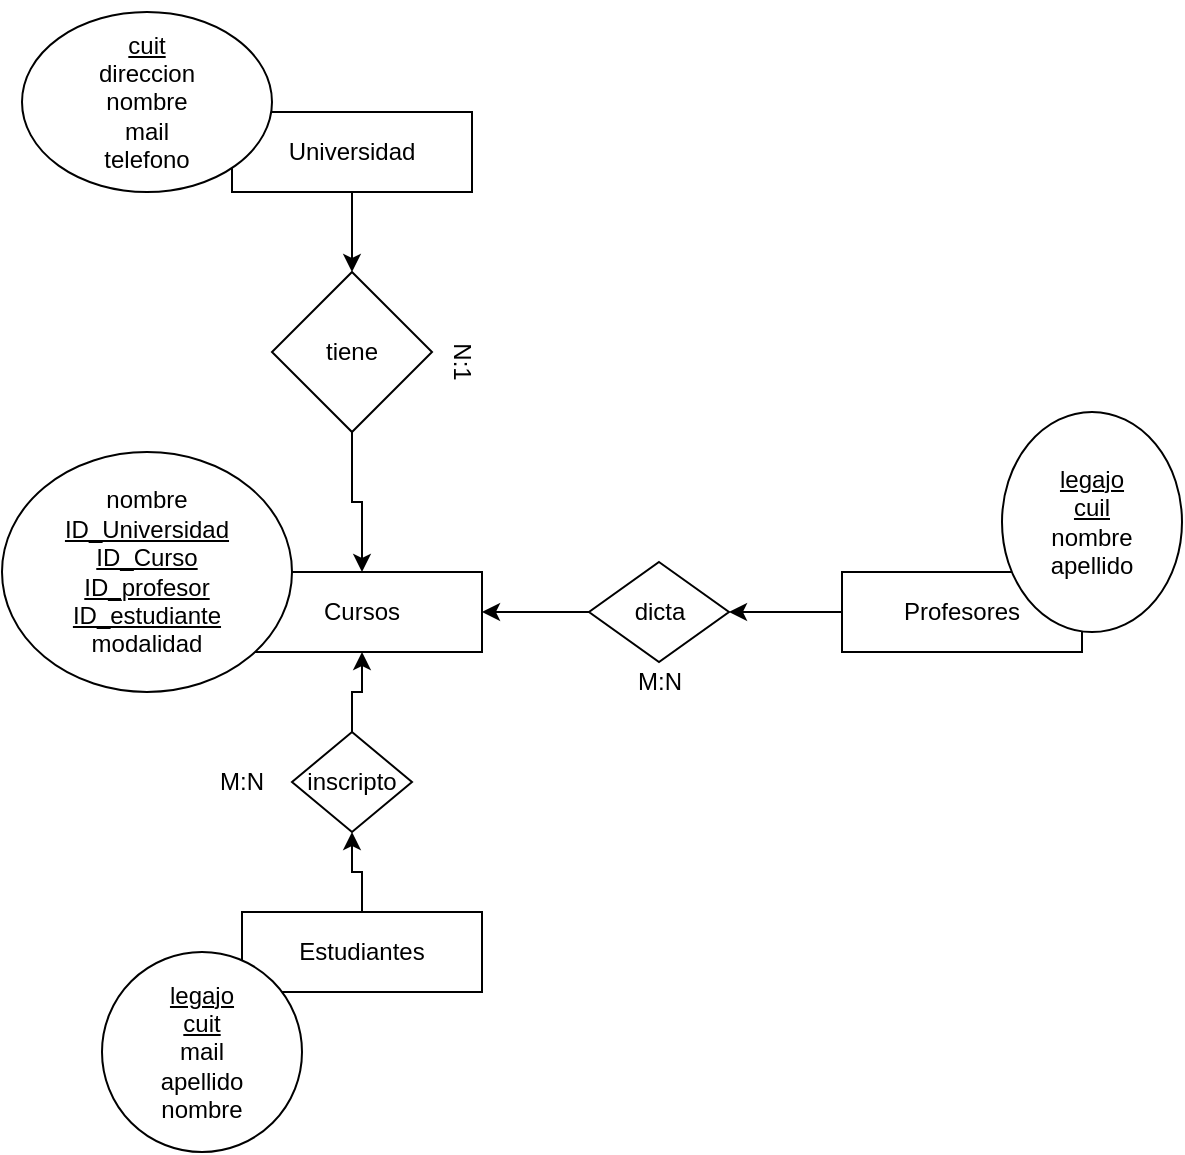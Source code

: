 <mxfile version="26.2.4">
  <diagram name="Página-1" id="sKH6sMLC2vhre8whqAAR">
    <mxGraphModel grid="1" page="1" gridSize="10" guides="1" tooltips="1" connect="1" arrows="1" fold="1" pageScale="1" pageWidth="827" pageHeight="1169" math="0" shadow="0">
      <root>
        <mxCell id="0" />
        <mxCell id="1" parent="0" />
        <mxCell id="pZkLpsjneT0NWEuFGB0b-1" value="Cursos" style="rounded=0;whiteSpace=wrap;html=1;" vertex="1" parent="1">
          <mxGeometry x="170" y="90" width="120" height="40" as="geometry" />
        </mxCell>
        <mxCell id="Iv_iMHRK4Hyj5yHGKD2t-23" value="" style="edgeStyle=orthogonalEdgeStyle;rounded=0;orthogonalLoop=1;jettySize=auto;html=1;" edge="1" parent="1" source="pZkLpsjneT0NWEuFGB0b-2" target="Iv_iMHRK4Hyj5yHGKD2t-18">
          <mxGeometry relative="1" as="geometry" />
        </mxCell>
        <mxCell id="pZkLpsjneT0NWEuFGB0b-2" value="Estudiantes" style="rounded=0;whiteSpace=wrap;html=1;" vertex="1" parent="1">
          <mxGeometry x="170" y="260" width="120" height="40" as="geometry" />
        </mxCell>
        <mxCell id="Iv_iMHRK4Hyj5yHGKD2t-21" value="" style="edgeStyle=orthogonalEdgeStyle;rounded=0;orthogonalLoop=1;jettySize=auto;html=1;" edge="1" parent="1" source="pZkLpsjneT0NWEuFGB0b-3" target="Iv_iMHRK4Hyj5yHGKD2t-11">
          <mxGeometry relative="1" as="geometry" />
        </mxCell>
        <mxCell id="pZkLpsjneT0NWEuFGB0b-3" value="Profesores" style="rounded=0;whiteSpace=wrap;html=1;" vertex="1" parent="1">
          <mxGeometry x="470" y="90" width="120" height="40" as="geometry" />
        </mxCell>
        <mxCell id="pZkLpsjneT0NWEuFGB0b-4" value="&lt;u&gt;legajo&lt;/u&gt;&lt;div&gt;&lt;u&gt;cuit&lt;/u&gt;&lt;/div&gt;&lt;div&gt;mail&lt;/div&gt;&lt;div&gt;apellido&lt;/div&gt;&lt;div&gt;nombre&lt;/div&gt;" style="ellipse;whiteSpace=wrap;html=1;" vertex="1" parent="1">
          <mxGeometry x="100" y="280" width="100" height="100" as="geometry" />
        </mxCell>
        <mxCell id="Iv_iMHRK4Hyj5yHGKD2t-22" value="" style="edgeStyle=orthogonalEdgeStyle;rounded=0;orthogonalLoop=1;jettySize=auto;html=1;" edge="1" parent="1" source="Iv_iMHRK4Hyj5yHGKD2t-11" target="pZkLpsjneT0NWEuFGB0b-1">
          <mxGeometry relative="1" as="geometry" />
        </mxCell>
        <mxCell id="Iv_iMHRK4Hyj5yHGKD2t-11" value="dicta" style="rhombus;whiteSpace=wrap;html=1;rounded=0;" vertex="1" parent="1">
          <mxGeometry x="343.5" y="85" width="70" height="50" as="geometry" />
        </mxCell>
        <mxCell id="Iv_iMHRK4Hyj5yHGKD2t-24" value="" style="edgeStyle=orthogonalEdgeStyle;rounded=0;orthogonalLoop=1;jettySize=auto;html=1;" edge="1" parent="1" source="Iv_iMHRK4Hyj5yHGKD2t-18" target="pZkLpsjneT0NWEuFGB0b-1">
          <mxGeometry relative="1" as="geometry" />
        </mxCell>
        <mxCell id="Iv_iMHRK4Hyj5yHGKD2t-18" value="inscripto" style="rhombus;whiteSpace=wrap;html=1;rounded=0;" vertex="1" parent="1">
          <mxGeometry x="195" y="170" width="60" height="50" as="geometry" />
        </mxCell>
        <mxCell id="Iv_iMHRK4Hyj5yHGKD2t-26" value="M:N" style="text;html=1;align=center;verticalAlign=middle;whiteSpace=wrap;rounded=0;" vertex="1" parent="1">
          <mxGeometry x="348.5" y="130" width="60" height="30" as="geometry" />
        </mxCell>
        <mxCell id="Iv_iMHRK4Hyj5yHGKD2t-29" value="nombre&lt;div&gt;&lt;u&gt;ID_Universidad&lt;/u&gt;&lt;br&gt;&lt;div&gt;&lt;div&gt;&lt;u&gt;ID_Curso&lt;/u&gt;&lt;/div&gt;&lt;div&gt;&lt;u&gt;ID_profesor&lt;/u&gt;&lt;/div&gt;&lt;div&gt;&lt;u&gt;ID_estudiante&lt;/u&gt;&lt;/div&gt;&lt;div&gt;modalidad&lt;/div&gt;&lt;/div&gt;&lt;/div&gt;" style="ellipse;whiteSpace=wrap;html=1;" vertex="1" parent="1">
          <mxGeometry x="50" y="30" width="145" height="120" as="geometry" />
        </mxCell>
        <mxCell id="Iv_iMHRK4Hyj5yHGKD2t-36" value="&lt;u&gt;legajo&lt;/u&gt;&lt;div&gt;&lt;u&gt;cuil&lt;/u&gt;&lt;/div&gt;&lt;div&gt;nombre&lt;/div&gt;&lt;div&gt;apellido&lt;/div&gt;" style="ellipse;whiteSpace=wrap;html=1;" vertex="1" parent="1">
          <mxGeometry x="550" y="10" width="90" height="110" as="geometry" />
        </mxCell>
        <mxCell id="Iv_iMHRK4Hyj5yHGKD2t-45" value="M:N" style="text;html=1;align=center;verticalAlign=middle;whiteSpace=wrap;rounded=0;" vertex="1" parent="1">
          <mxGeometry x="140" y="180" width="60" height="30" as="geometry" />
        </mxCell>
        <mxCell id="trDM6SC3xAxHkPypg_3N-4" value="" style="edgeStyle=orthogonalEdgeStyle;rounded=0;orthogonalLoop=1;jettySize=auto;html=1;" edge="1" parent="1" source="trDM6SC3xAxHkPypg_3N-1" target="trDM6SC3xAxHkPypg_3N-3">
          <mxGeometry relative="1" as="geometry" />
        </mxCell>
        <mxCell id="trDM6SC3xAxHkPypg_3N-1" value="Universidad" style="rounded=0;whiteSpace=wrap;html=1;" vertex="1" parent="1">
          <mxGeometry x="165" y="-140" width="120" height="40" as="geometry" />
        </mxCell>
        <mxCell id="trDM6SC3xAxHkPypg_3N-2" style="edgeStyle=orthogonalEdgeStyle;rounded=0;orthogonalLoop=1;jettySize=auto;html=1;exitX=0.5;exitY=1;exitDx=0;exitDy=0;" edge="1" parent="1" source="trDM6SC3xAxHkPypg_3N-1" target="trDM6SC3xAxHkPypg_3N-1">
          <mxGeometry relative="1" as="geometry" />
        </mxCell>
        <mxCell id="trDM6SC3xAxHkPypg_3N-6" value="" style="edgeStyle=orthogonalEdgeStyle;rounded=0;orthogonalLoop=1;jettySize=auto;html=1;" edge="1" parent="1" source="trDM6SC3xAxHkPypg_3N-3" target="pZkLpsjneT0NWEuFGB0b-1">
          <mxGeometry relative="1" as="geometry" />
        </mxCell>
        <mxCell id="trDM6SC3xAxHkPypg_3N-3" value="tiene" style="rhombus;whiteSpace=wrap;html=1;rounded=0;" vertex="1" parent="1">
          <mxGeometry x="185" y="-60" width="80" height="80" as="geometry" />
        </mxCell>
        <mxCell id="trDM6SC3xAxHkPypg_3N-7" value="N:1" style="text;html=1;align=center;verticalAlign=middle;whiteSpace=wrap;rounded=0;rotation=90;" vertex="1" parent="1">
          <mxGeometry x="250" y="-30" width="60" height="30" as="geometry" />
        </mxCell>
        <mxCell id="trDM6SC3xAxHkPypg_3N-9" value="&lt;br&gt;&lt;div&gt;&lt;u&gt;cuit&lt;/u&gt;&lt;/div&gt;&lt;div&gt;direccion&lt;/div&gt;&lt;div&gt;nombre&lt;/div&gt;&lt;div&gt;mail&lt;/div&gt;&lt;div&gt;telefono&lt;/div&gt;&lt;div&gt;&lt;div&gt;&lt;br&gt;&lt;/div&gt;&lt;/div&gt;" style="ellipse;whiteSpace=wrap;html=1;" vertex="1" parent="1">
          <mxGeometry x="60" y="-190" width="125" height="90" as="geometry" />
        </mxCell>
      </root>
    </mxGraphModel>
  </diagram>
</mxfile>
